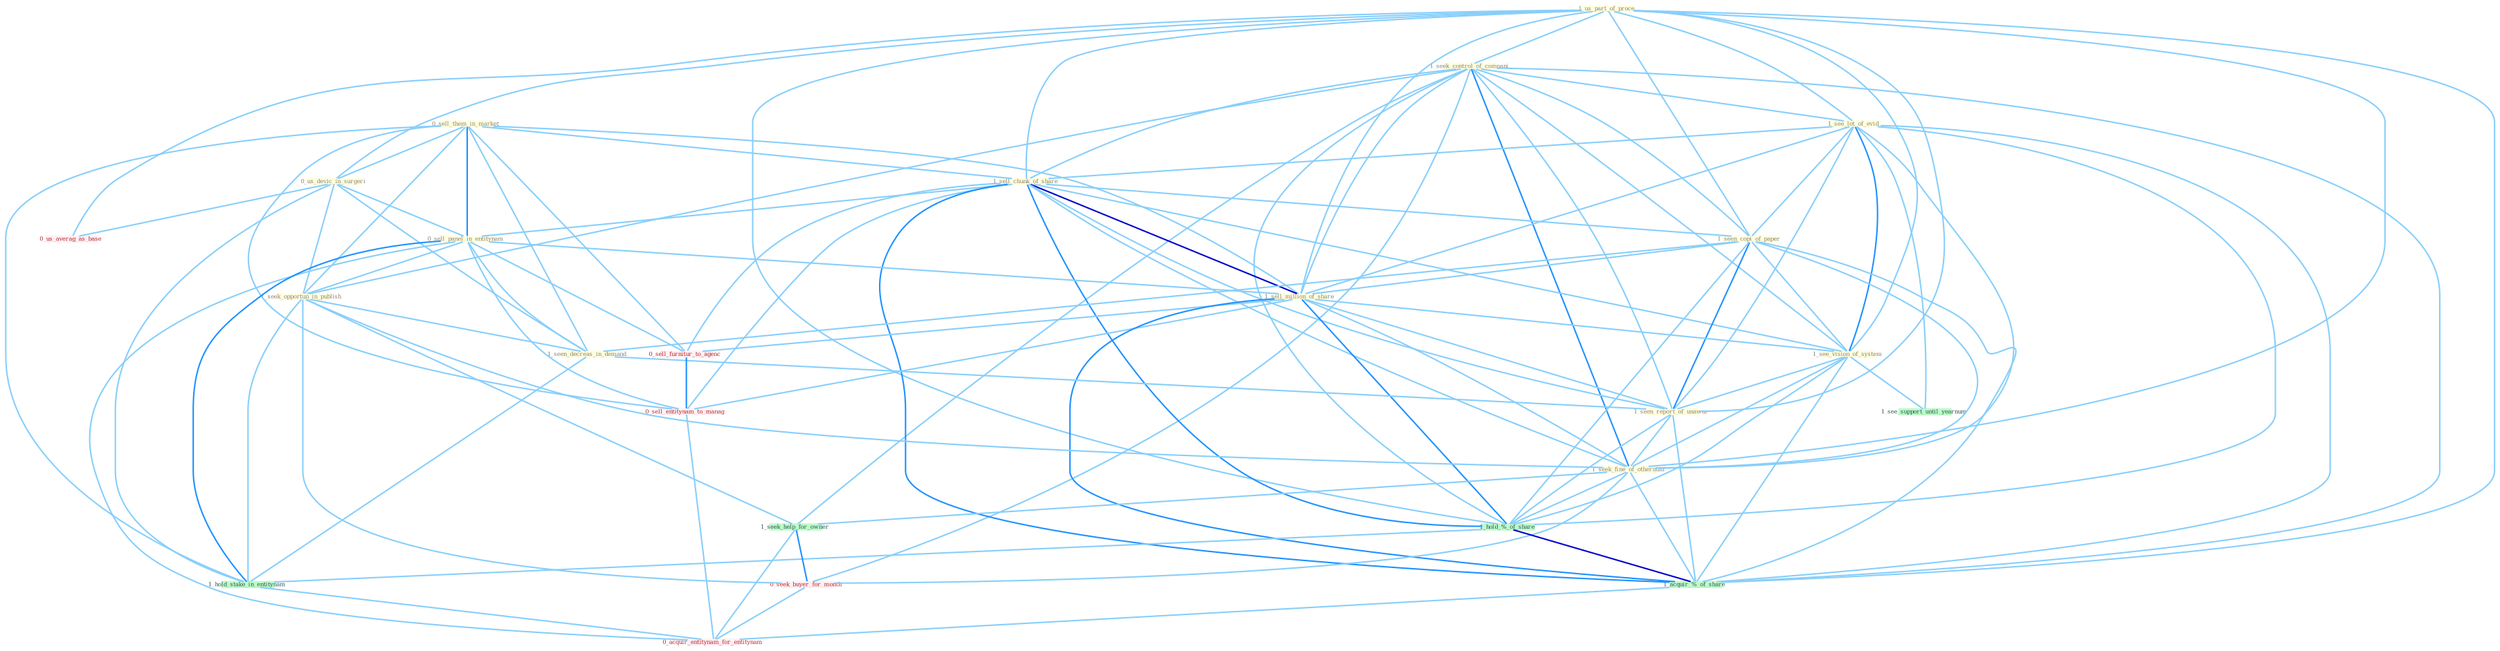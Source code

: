 Graph G{ 
    node
    [shape=polygon,style=filled,width=.5,height=.06,color="#BDFCC9",fixedsize=true,fontsize=4,
    fontcolor="#2f4f4f"];
    {node
    [color="#ffffe0", fontcolor="#8b7d6b"] "1_us_part_of_proce " "0_sell_them_in_market " "1_seek_control_of_compani " "1_see_lot_of_evid " "0_us_devic_in_surgeri " "1_sell_chunk_of_share " "0_sell_panel_in_entitynam " "1_seen_copi_of_paper " "1_sell_million_of_share " "1_seek_opportun_in_publish " "1_seen_decreas_in_demand " "1_see_vision_of_system " "1_seen_report_of_unawar " "1_seek_fine_of_othernum "}
{node [color="#fff0f5", fontcolor="#b22222"] "0_seek_buyer_for_month " "0_sell_furnitur_to_agenc " "0_us_averag_as_base " "0_sell_entitynam_to_manag " "0_acquir_entitynam_for_entitynam "}
edge [color="#B0E2FF"];

	"1_us_part_of_proce " -- "1_seek_control_of_compani " [w="1", color="#87cefa" ];
	"1_us_part_of_proce " -- "1_see_lot_of_evid " [w="1", color="#87cefa" ];
	"1_us_part_of_proce " -- "0_us_devic_in_surgeri " [w="1", color="#87cefa" ];
	"1_us_part_of_proce " -- "1_sell_chunk_of_share " [w="1", color="#87cefa" ];
	"1_us_part_of_proce " -- "1_seen_copi_of_paper " [w="1", color="#87cefa" ];
	"1_us_part_of_proce " -- "1_sell_million_of_share " [w="1", color="#87cefa" ];
	"1_us_part_of_proce " -- "1_see_vision_of_system " [w="1", color="#87cefa" ];
	"1_us_part_of_proce " -- "1_seen_report_of_unawar " [w="1", color="#87cefa" ];
	"1_us_part_of_proce " -- "1_seek_fine_of_othernum " [w="1", color="#87cefa" ];
	"1_us_part_of_proce " -- "1_hold_%_of_share " [w="1", color="#87cefa" ];
	"1_us_part_of_proce " -- "1_acquir_%_of_share " [w="1", color="#87cefa" ];
	"1_us_part_of_proce " -- "0_us_averag_as_base " [w="1", color="#87cefa" ];
	"0_sell_them_in_market " -- "0_us_devic_in_surgeri " [w="1", color="#87cefa" ];
	"0_sell_them_in_market " -- "1_sell_chunk_of_share " [w="1", color="#87cefa" ];
	"0_sell_them_in_market " -- "0_sell_panel_in_entitynam " [w="2", color="#1e90ff" , len=0.8];
	"0_sell_them_in_market " -- "1_sell_million_of_share " [w="1", color="#87cefa" ];
	"0_sell_them_in_market " -- "1_seek_opportun_in_publish " [w="1", color="#87cefa" ];
	"0_sell_them_in_market " -- "1_seen_decreas_in_demand " [w="1", color="#87cefa" ];
	"0_sell_them_in_market " -- "1_hold_stake_in_entitynam " [w="1", color="#87cefa" ];
	"0_sell_them_in_market " -- "0_sell_furnitur_to_agenc " [w="1", color="#87cefa" ];
	"0_sell_them_in_market " -- "0_sell_entitynam_to_manag " [w="1", color="#87cefa" ];
	"1_seek_control_of_compani " -- "1_see_lot_of_evid " [w="1", color="#87cefa" ];
	"1_seek_control_of_compani " -- "1_sell_chunk_of_share " [w="1", color="#87cefa" ];
	"1_seek_control_of_compani " -- "1_seen_copi_of_paper " [w="1", color="#87cefa" ];
	"1_seek_control_of_compani " -- "1_sell_million_of_share " [w="1", color="#87cefa" ];
	"1_seek_control_of_compani " -- "1_seek_opportun_in_publish " [w="1", color="#87cefa" ];
	"1_seek_control_of_compani " -- "1_see_vision_of_system " [w="1", color="#87cefa" ];
	"1_seek_control_of_compani " -- "1_seen_report_of_unawar " [w="1", color="#87cefa" ];
	"1_seek_control_of_compani " -- "1_seek_fine_of_othernum " [w="2", color="#1e90ff" , len=0.8];
	"1_seek_control_of_compani " -- "1_hold_%_of_share " [w="1", color="#87cefa" ];
	"1_seek_control_of_compani " -- "1_seek_help_for_owner " [w="1", color="#87cefa" ];
	"1_seek_control_of_compani " -- "0_seek_buyer_for_month " [w="1", color="#87cefa" ];
	"1_seek_control_of_compani " -- "1_acquir_%_of_share " [w="1", color="#87cefa" ];
	"1_see_lot_of_evid " -- "1_sell_chunk_of_share " [w="1", color="#87cefa" ];
	"1_see_lot_of_evid " -- "1_seen_copi_of_paper " [w="1", color="#87cefa" ];
	"1_see_lot_of_evid " -- "1_sell_million_of_share " [w="1", color="#87cefa" ];
	"1_see_lot_of_evid " -- "1_see_vision_of_system " [w="2", color="#1e90ff" , len=0.8];
	"1_see_lot_of_evid " -- "1_seen_report_of_unawar " [w="1", color="#87cefa" ];
	"1_see_lot_of_evid " -- "1_seek_fine_of_othernum " [w="1", color="#87cefa" ];
	"1_see_lot_of_evid " -- "1_hold_%_of_share " [w="1", color="#87cefa" ];
	"1_see_lot_of_evid " -- "1_acquir_%_of_share " [w="1", color="#87cefa" ];
	"1_see_lot_of_evid " -- "1_see_support_until_yearnum " [w="1", color="#87cefa" ];
	"0_us_devic_in_surgeri " -- "0_sell_panel_in_entitynam " [w="1", color="#87cefa" ];
	"0_us_devic_in_surgeri " -- "1_seek_opportun_in_publish " [w="1", color="#87cefa" ];
	"0_us_devic_in_surgeri " -- "1_seen_decreas_in_demand " [w="1", color="#87cefa" ];
	"0_us_devic_in_surgeri " -- "1_hold_stake_in_entitynam " [w="1", color="#87cefa" ];
	"0_us_devic_in_surgeri " -- "0_us_averag_as_base " [w="1", color="#87cefa" ];
	"1_sell_chunk_of_share " -- "0_sell_panel_in_entitynam " [w="1", color="#87cefa" ];
	"1_sell_chunk_of_share " -- "1_seen_copi_of_paper " [w="1", color="#87cefa" ];
	"1_sell_chunk_of_share " -- "1_sell_million_of_share " [w="3", color="#0000cd" , len=0.6];
	"1_sell_chunk_of_share " -- "1_see_vision_of_system " [w="1", color="#87cefa" ];
	"1_sell_chunk_of_share " -- "1_seen_report_of_unawar " [w="1", color="#87cefa" ];
	"1_sell_chunk_of_share " -- "1_seek_fine_of_othernum " [w="1", color="#87cefa" ];
	"1_sell_chunk_of_share " -- "1_hold_%_of_share " [w="2", color="#1e90ff" , len=0.8];
	"1_sell_chunk_of_share " -- "1_acquir_%_of_share " [w="2", color="#1e90ff" , len=0.8];
	"1_sell_chunk_of_share " -- "0_sell_furnitur_to_agenc " [w="1", color="#87cefa" ];
	"1_sell_chunk_of_share " -- "0_sell_entitynam_to_manag " [w="1", color="#87cefa" ];
	"0_sell_panel_in_entitynam " -- "1_sell_million_of_share " [w="1", color="#87cefa" ];
	"0_sell_panel_in_entitynam " -- "1_seek_opportun_in_publish " [w="1", color="#87cefa" ];
	"0_sell_panel_in_entitynam " -- "1_seen_decreas_in_demand " [w="1", color="#87cefa" ];
	"0_sell_panel_in_entitynam " -- "1_hold_stake_in_entitynam " [w="2", color="#1e90ff" , len=0.8];
	"0_sell_panel_in_entitynam " -- "0_sell_furnitur_to_agenc " [w="1", color="#87cefa" ];
	"0_sell_panel_in_entitynam " -- "0_sell_entitynam_to_manag " [w="1", color="#87cefa" ];
	"0_sell_panel_in_entitynam " -- "0_acquir_entitynam_for_entitynam " [w="1", color="#87cefa" ];
	"1_seen_copi_of_paper " -- "1_sell_million_of_share " [w="1", color="#87cefa" ];
	"1_seen_copi_of_paper " -- "1_seen_decreas_in_demand " [w="1", color="#87cefa" ];
	"1_seen_copi_of_paper " -- "1_see_vision_of_system " [w="1", color="#87cefa" ];
	"1_seen_copi_of_paper " -- "1_seen_report_of_unawar " [w="2", color="#1e90ff" , len=0.8];
	"1_seen_copi_of_paper " -- "1_seek_fine_of_othernum " [w="1", color="#87cefa" ];
	"1_seen_copi_of_paper " -- "1_hold_%_of_share " [w="1", color="#87cefa" ];
	"1_seen_copi_of_paper " -- "1_acquir_%_of_share " [w="1", color="#87cefa" ];
	"1_sell_million_of_share " -- "1_see_vision_of_system " [w="1", color="#87cefa" ];
	"1_sell_million_of_share " -- "1_seen_report_of_unawar " [w="1", color="#87cefa" ];
	"1_sell_million_of_share " -- "1_seek_fine_of_othernum " [w="1", color="#87cefa" ];
	"1_sell_million_of_share " -- "1_hold_%_of_share " [w="2", color="#1e90ff" , len=0.8];
	"1_sell_million_of_share " -- "1_acquir_%_of_share " [w="2", color="#1e90ff" , len=0.8];
	"1_sell_million_of_share " -- "0_sell_furnitur_to_agenc " [w="1", color="#87cefa" ];
	"1_sell_million_of_share " -- "0_sell_entitynam_to_manag " [w="1", color="#87cefa" ];
	"1_seek_opportun_in_publish " -- "1_seen_decreas_in_demand " [w="1", color="#87cefa" ];
	"1_seek_opportun_in_publish " -- "1_seek_fine_of_othernum " [w="1", color="#87cefa" ];
	"1_seek_opportun_in_publish " -- "1_hold_stake_in_entitynam " [w="1", color="#87cefa" ];
	"1_seek_opportun_in_publish " -- "1_seek_help_for_owner " [w="1", color="#87cefa" ];
	"1_seek_opportun_in_publish " -- "0_seek_buyer_for_month " [w="1", color="#87cefa" ];
	"1_seen_decreas_in_demand " -- "1_seen_report_of_unawar " [w="1", color="#87cefa" ];
	"1_seen_decreas_in_demand " -- "1_hold_stake_in_entitynam " [w="1", color="#87cefa" ];
	"1_see_vision_of_system " -- "1_seen_report_of_unawar " [w="1", color="#87cefa" ];
	"1_see_vision_of_system " -- "1_seek_fine_of_othernum " [w="1", color="#87cefa" ];
	"1_see_vision_of_system " -- "1_hold_%_of_share " [w="1", color="#87cefa" ];
	"1_see_vision_of_system " -- "1_acquir_%_of_share " [w="1", color="#87cefa" ];
	"1_see_vision_of_system " -- "1_see_support_until_yearnum " [w="1", color="#87cefa" ];
	"1_seen_report_of_unawar " -- "1_seek_fine_of_othernum " [w="1", color="#87cefa" ];
	"1_seen_report_of_unawar " -- "1_hold_%_of_share " [w="1", color="#87cefa" ];
	"1_seen_report_of_unawar " -- "1_acquir_%_of_share " [w="1", color="#87cefa" ];
	"1_seek_fine_of_othernum " -- "1_hold_%_of_share " [w="1", color="#87cefa" ];
	"1_seek_fine_of_othernum " -- "1_seek_help_for_owner " [w="1", color="#87cefa" ];
	"1_seek_fine_of_othernum " -- "0_seek_buyer_for_month " [w="1", color="#87cefa" ];
	"1_seek_fine_of_othernum " -- "1_acquir_%_of_share " [w="1", color="#87cefa" ];
	"1_hold_%_of_share " -- "1_hold_stake_in_entitynam " [w="1", color="#87cefa" ];
	"1_hold_%_of_share " -- "1_acquir_%_of_share " [w="3", color="#0000cd" , len=0.6];
	"1_hold_stake_in_entitynam " -- "0_acquir_entitynam_for_entitynam " [w="1", color="#87cefa" ];
	"1_seek_help_for_owner " -- "0_seek_buyer_for_month " [w="2", color="#1e90ff" , len=0.8];
	"1_seek_help_for_owner " -- "0_acquir_entitynam_for_entitynam " [w="1", color="#87cefa" ];
	"0_seek_buyer_for_month " -- "0_acquir_entitynam_for_entitynam " [w="1", color="#87cefa" ];
	"1_acquir_%_of_share " -- "0_acquir_entitynam_for_entitynam " [w="1", color="#87cefa" ];
	"0_sell_furnitur_to_agenc " -- "0_sell_entitynam_to_manag " [w="2", color="#1e90ff" , len=0.8];
	"0_sell_entitynam_to_manag " -- "0_acquir_entitynam_for_entitynam " [w="1", color="#87cefa" ];
}